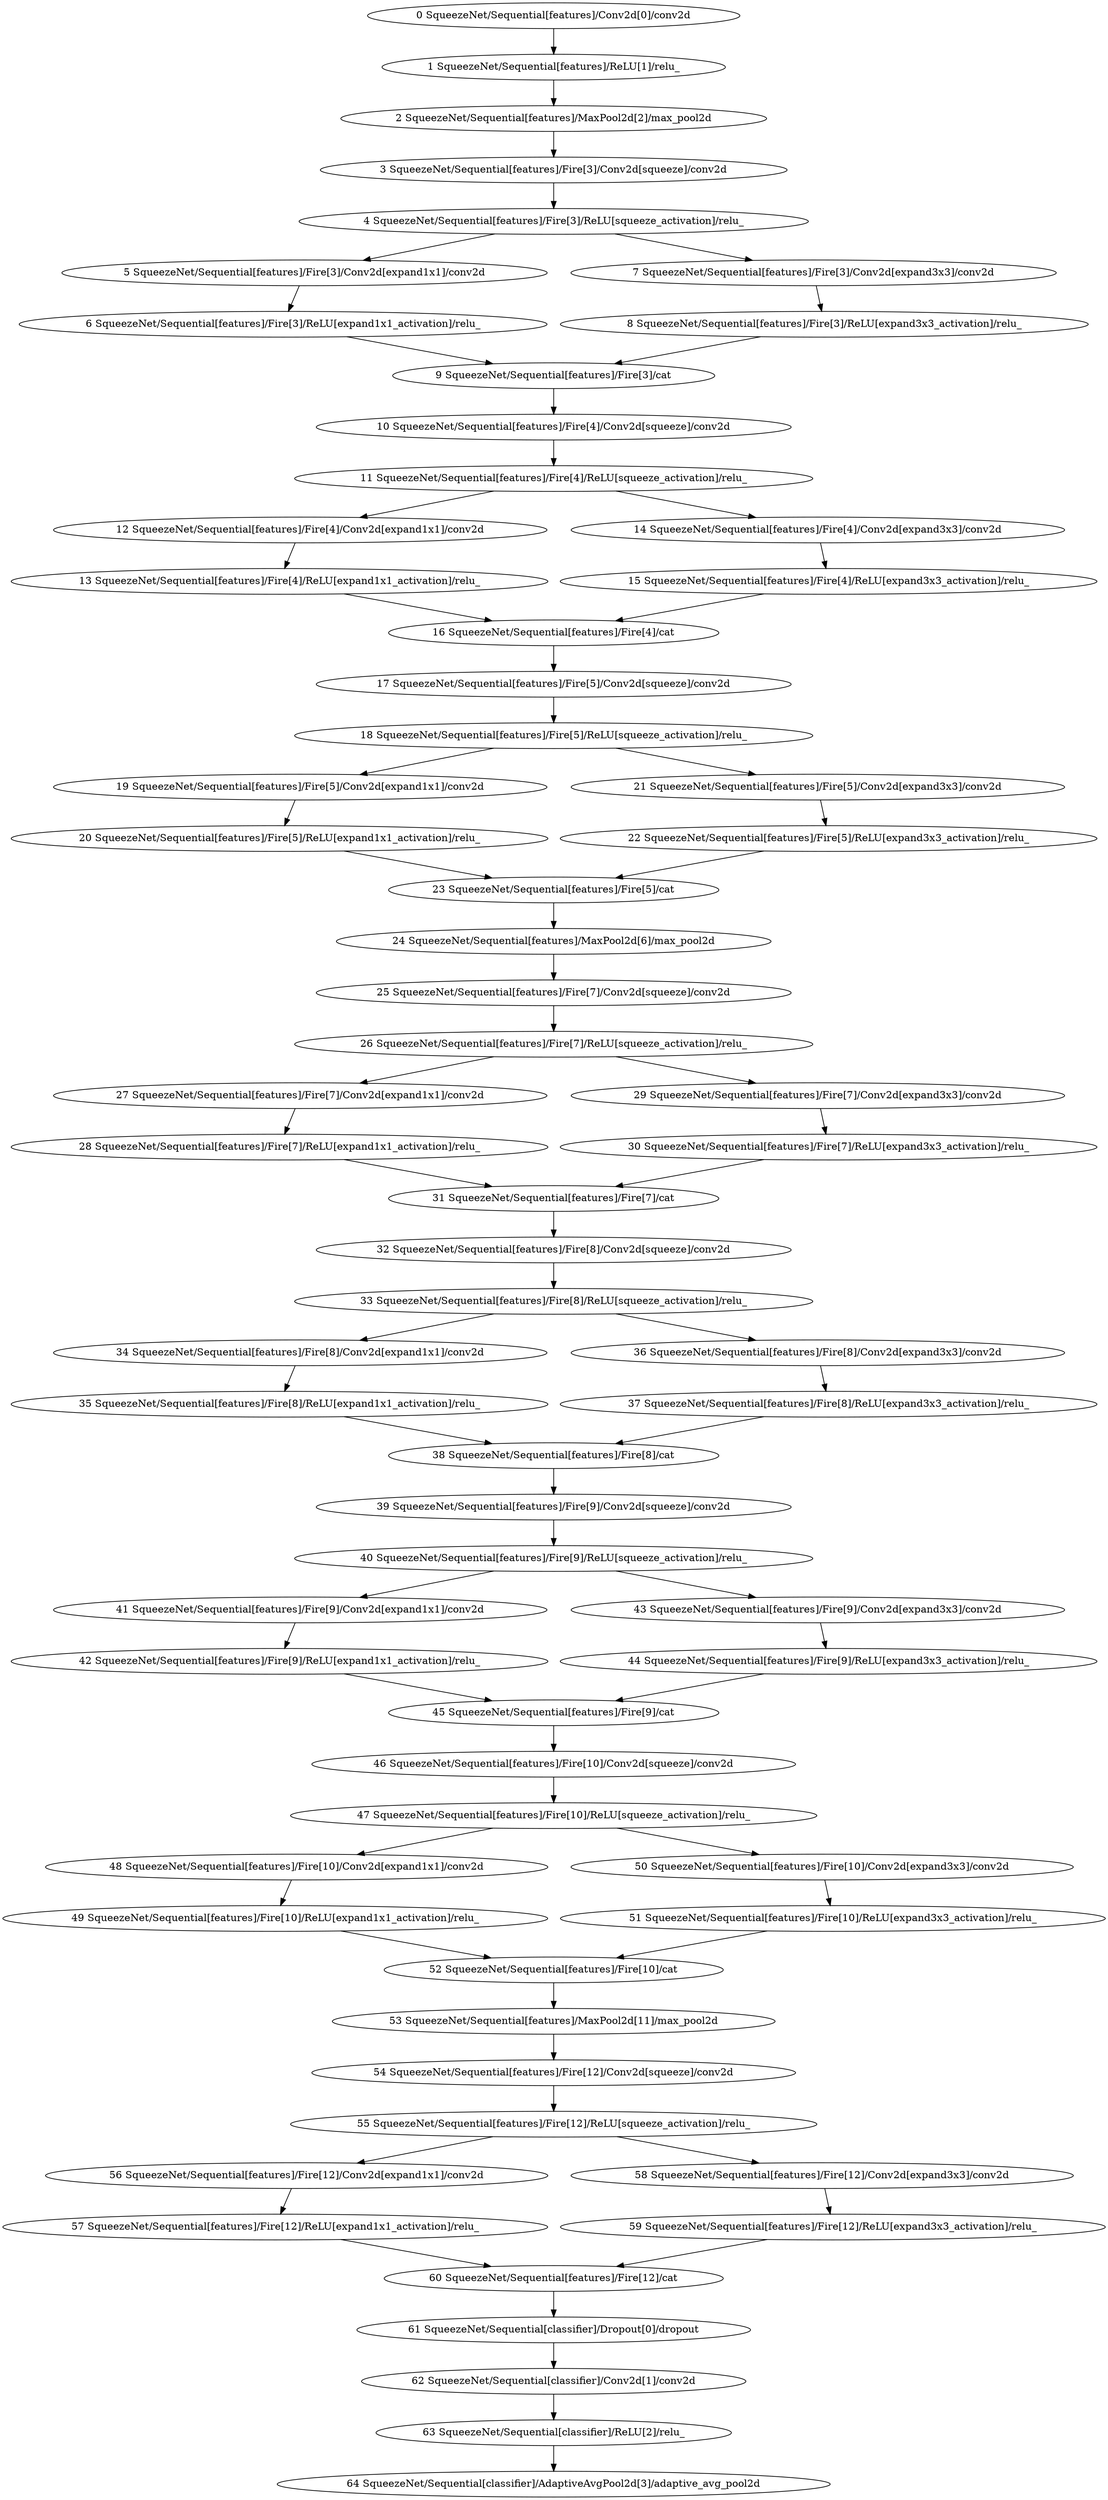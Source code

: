 strict digraph  {
"0 SqueezeNet/Sequential[features]/Conv2d[0]/conv2d" [id=0, scope="SqueezeNet/Sequential[features]/Conv2d[0]", type=conv2d];
"1 SqueezeNet/Sequential[features]/ReLU[1]/relu_" [id=1, scope="SqueezeNet/Sequential[features]/ReLU[1]", type=relu_];
"2 SqueezeNet/Sequential[features]/MaxPool2d[2]/max_pool2d" [id=2, scope="SqueezeNet/Sequential[features]/MaxPool2d[2]", type=max_pool2d];
"3 SqueezeNet/Sequential[features]/Fire[3]/Conv2d[squeeze]/conv2d" [id=3, scope="SqueezeNet/Sequential[features]/Fire[3]/Conv2d[squeeze]", type=conv2d];
"4 SqueezeNet/Sequential[features]/Fire[3]/ReLU[squeeze_activation]/relu_" [id=4, scope="SqueezeNet/Sequential[features]/Fire[3]/ReLU[squeeze_activation]", type=relu_];
"5 SqueezeNet/Sequential[features]/Fire[3]/Conv2d[expand1x1]/conv2d" [id=5, scope="SqueezeNet/Sequential[features]/Fire[3]/Conv2d[expand1x1]", type=conv2d];
"6 SqueezeNet/Sequential[features]/Fire[3]/ReLU[expand1x1_activation]/relu_" [id=6, scope="SqueezeNet/Sequential[features]/Fire[3]/ReLU[expand1x1_activation]", type=relu_];
"7 SqueezeNet/Sequential[features]/Fire[3]/Conv2d[expand3x3]/conv2d" [id=7, scope="SqueezeNet/Sequential[features]/Fire[3]/Conv2d[expand3x3]", type=conv2d];
"8 SqueezeNet/Sequential[features]/Fire[3]/ReLU[expand3x3_activation]/relu_" [id=8, scope="SqueezeNet/Sequential[features]/Fire[3]/ReLU[expand3x3_activation]", type=relu_];
"9 SqueezeNet/Sequential[features]/Fire[3]/cat" [id=9, scope="SqueezeNet/Sequential[features]/Fire[3]", type=cat];
"10 SqueezeNet/Sequential[features]/Fire[4]/Conv2d[squeeze]/conv2d" [id=10, scope="SqueezeNet/Sequential[features]/Fire[4]/Conv2d[squeeze]", type=conv2d];
"11 SqueezeNet/Sequential[features]/Fire[4]/ReLU[squeeze_activation]/relu_" [id=11, scope="SqueezeNet/Sequential[features]/Fire[4]/ReLU[squeeze_activation]", type=relu_];
"12 SqueezeNet/Sequential[features]/Fire[4]/Conv2d[expand1x1]/conv2d" [id=12, scope="SqueezeNet/Sequential[features]/Fire[4]/Conv2d[expand1x1]", type=conv2d];
"13 SqueezeNet/Sequential[features]/Fire[4]/ReLU[expand1x1_activation]/relu_" [id=13, scope="SqueezeNet/Sequential[features]/Fire[4]/ReLU[expand1x1_activation]", type=relu_];
"14 SqueezeNet/Sequential[features]/Fire[4]/Conv2d[expand3x3]/conv2d" [id=14, scope="SqueezeNet/Sequential[features]/Fire[4]/Conv2d[expand3x3]", type=conv2d];
"15 SqueezeNet/Sequential[features]/Fire[4]/ReLU[expand3x3_activation]/relu_" [id=15, scope="SqueezeNet/Sequential[features]/Fire[4]/ReLU[expand3x3_activation]", type=relu_];
"16 SqueezeNet/Sequential[features]/Fire[4]/cat" [id=16, scope="SqueezeNet/Sequential[features]/Fire[4]", type=cat];
"17 SqueezeNet/Sequential[features]/Fire[5]/Conv2d[squeeze]/conv2d" [id=17, scope="SqueezeNet/Sequential[features]/Fire[5]/Conv2d[squeeze]", type=conv2d];
"18 SqueezeNet/Sequential[features]/Fire[5]/ReLU[squeeze_activation]/relu_" [id=18, scope="SqueezeNet/Sequential[features]/Fire[5]/ReLU[squeeze_activation]", type=relu_];
"19 SqueezeNet/Sequential[features]/Fire[5]/Conv2d[expand1x1]/conv2d" [id=19, scope="SqueezeNet/Sequential[features]/Fire[5]/Conv2d[expand1x1]", type=conv2d];
"20 SqueezeNet/Sequential[features]/Fire[5]/ReLU[expand1x1_activation]/relu_" [id=20, scope="SqueezeNet/Sequential[features]/Fire[5]/ReLU[expand1x1_activation]", type=relu_];
"21 SqueezeNet/Sequential[features]/Fire[5]/Conv2d[expand3x3]/conv2d" [id=21, scope="SqueezeNet/Sequential[features]/Fire[5]/Conv2d[expand3x3]", type=conv2d];
"22 SqueezeNet/Sequential[features]/Fire[5]/ReLU[expand3x3_activation]/relu_" [id=22, scope="SqueezeNet/Sequential[features]/Fire[5]/ReLU[expand3x3_activation]", type=relu_];
"23 SqueezeNet/Sequential[features]/Fire[5]/cat" [id=23, scope="SqueezeNet/Sequential[features]/Fire[5]", type=cat];
"24 SqueezeNet/Sequential[features]/MaxPool2d[6]/max_pool2d" [id=24, scope="SqueezeNet/Sequential[features]/MaxPool2d[6]", type=max_pool2d];
"25 SqueezeNet/Sequential[features]/Fire[7]/Conv2d[squeeze]/conv2d" [id=25, scope="SqueezeNet/Sequential[features]/Fire[7]/Conv2d[squeeze]", type=conv2d];
"26 SqueezeNet/Sequential[features]/Fire[7]/ReLU[squeeze_activation]/relu_" [id=26, scope="SqueezeNet/Sequential[features]/Fire[7]/ReLU[squeeze_activation]", type=relu_];
"27 SqueezeNet/Sequential[features]/Fire[7]/Conv2d[expand1x1]/conv2d" [id=27, scope="SqueezeNet/Sequential[features]/Fire[7]/Conv2d[expand1x1]", type=conv2d];
"28 SqueezeNet/Sequential[features]/Fire[7]/ReLU[expand1x1_activation]/relu_" [id=28, scope="SqueezeNet/Sequential[features]/Fire[7]/ReLU[expand1x1_activation]", type=relu_];
"29 SqueezeNet/Sequential[features]/Fire[7]/Conv2d[expand3x3]/conv2d" [id=29, scope="SqueezeNet/Sequential[features]/Fire[7]/Conv2d[expand3x3]", type=conv2d];
"30 SqueezeNet/Sequential[features]/Fire[7]/ReLU[expand3x3_activation]/relu_" [id=30, scope="SqueezeNet/Sequential[features]/Fire[7]/ReLU[expand3x3_activation]", type=relu_];
"31 SqueezeNet/Sequential[features]/Fire[7]/cat" [id=31, scope="SqueezeNet/Sequential[features]/Fire[7]", type=cat];
"32 SqueezeNet/Sequential[features]/Fire[8]/Conv2d[squeeze]/conv2d" [id=32, scope="SqueezeNet/Sequential[features]/Fire[8]/Conv2d[squeeze]", type=conv2d];
"33 SqueezeNet/Sequential[features]/Fire[8]/ReLU[squeeze_activation]/relu_" [id=33, scope="SqueezeNet/Sequential[features]/Fire[8]/ReLU[squeeze_activation]", type=relu_];
"34 SqueezeNet/Sequential[features]/Fire[8]/Conv2d[expand1x1]/conv2d" [id=34, scope="SqueezeNet/Sequential[features]/Fire[8]/Conv2d[expand1x1]", type=conv2d];
"35 SqueezeNet/Sequential[features]/Fire[8]/ReLU[expand1x1_activation]/relu_" [id=35, scope="SqueezeNet/Sequential[features]/Fire[8]/ReLU[expand1x1_activation]", type=relu_];
"36 SqueezeNet/Sequential[features]/Fire[8]/Conv2d[expand3x3]/conv2d" [id=36, scope="SqueezeNet/Sequential[features]/Fire[8]/Conv2d[expand3x3]", type=conv2d];
"37 SqueezeNet/Sequential[features]/Fire[8]/ReLU[expand3x3_activation]/relu_" [id=37, scope="SqueezeNet/Sequential[features]/Fire[8]/ReLU[expand3x3_activation]", type=relu_];
"38 SqueezeNet/Sequential[features]/Fire[8]/cat" [id=38, scope="SqueezeNet/Sequential[features]/Fire[8]", type=cat];
"39 SqueezeNet/Sequential[features]/Fire[9]/Conv2d[squeeze]/conv2d" [id=39, scope="SqueezeNet/Sequential[features]/Fire[9]/Conv2d[squeeze]", type=conv2d];
"40 SqueezeNet/Sequential[features]/Fire[9]/ReLU[squeeze_activation]/relu_" [id=40, scope="SqueezeNet/Sequential[features]/Fire[9]/ReLU[squeeze_activation]", type=relu_];
"41 SqueezeNet/Sequential[features]/Fire[9]/Conv2d[expand1x1]/conv2d" [id=41, scope="SqueezeNet/Sequential[features]/Fire[9]/Conv2d[expand1x1]", type=conv2d];
"42 SqueezeNet/Sequential[features]/Fire[9]/ReLU[expand1x1_activation]/relu_" [id=42, scope="SqueezeNet/Sequential[features]/Fire[9]/ReLU[expand1x1_activation]", type=relu_];
"43 SqueezeNet/Sequential[features]/Fire[9]/Conv2d[expand3x3]/conv2d" [id=43, scope="SqueezeNet/Sequential[features]/Fire[9]/Conv2d[expand3x3]", type=conv2d];
"44 SqueezeNet/Sequential[features]/Fire[9]/ReLU[expand3x3_activation]/relu_" [id=44, scope="SqueezeNet/Sequential[features]/Fire[9]/ReLU[expand3x3_activation]", type=relu_];
"45 SqueezeNet/Sequential[features]/Fire[9]/cat" [id=45, scope="SqueezeNet/Sequential[features]/Fire[9]", type=cat];
"46 SqueezeNet/Sequential[features]/Fire[10]/Conv2d[squeeze]/conv2d" [id=46, scope="SqueezeNet/Sequential[features]/Fire[10]/Conv2d[squeeze]", type=conv2d];
"47 SqueezeNet/Sequential[features]/Fire[10]/ReLU[squeeze_activation]/relu_" [id=47, scope="SqueezeNet/Sequential[features]/Fire[10]/ReLU[squeeze_activation]", type=relu_];
"48 SqueezeNet/Sequential[features]/Fire[10]/Conv2d[expand1x1]/conv2d" [id=48, scope="SqueezeNet/Sequential[features]/Fire[10]/Conv2d[expand1x1]", type=conv2d];
"49 SqueezeNet/Sequential[features]/Fire[10]/ReLU[expand1x1_activation]/relu_" [id=49, scope="SqueezeNet/Sequential[features]/Fire[10]/ReLU[expand1x1_activation]", type=relu_];
"50 SqueezeNet/Sequential[features]/Fire[10]/Conv2d[expand3x3]/conv2d" [id=50, scope="SqueezeNet/Sequential[features]/Fire[10]/Conv2d[expand3x3]", type=conv2d];
"51 SqueezeNet/Sequential[features]/Fire[10]/ReLU[expand3x3_activation]/relu_" [id=51, scope="SqueezeNet/Sequential[features]/Fire[10]/ReLU[expand3x3_activation]", type=relu_];
"52 SqueezeNet/Sequential[features]/Fire[10]/cat" [id=52, scope="SqueezeNet/Sequential[features]/Fire[10]", type=cat];
"53 SqueezeNet/Sequential[features]/MaxPool2d[11]/max_pool2d" [id=53, scope="SqueezeNet/Sequential[features]/MaxPool2d[11]", type=max_pool2d];
"54 SqueezeNet/Sequential[features]/Fire[12]/Conv2d[squeeze]/conv2d" [id=54, scope="SqueezeNet/Sequential[features]/Fire[12]/Conv2d[squeeze]", type=conv2d];
"55 SqueezeNet/Sequential[features]/Fire[12]/ReLU[squeeze_activation]/relu_" [id=55, scope="SqueezeNet/Sequential[features]/Fire[12]/ReLU[squeeze_activation]", type=relu_];
"56 SqueezeNet/Sequential[features]/Fire[12]/Conv2d[expand1x1]/conv2d" [id=56, scope="SqueezeNet/Sequential[features]/Fire[12]/Conv2d[expand1x1]", type=conv2d];
"57 SqueezeNet/Sequential[features]/Fire[12]/ReLU[expand1x1_activation]/relu_" [id=57, scope="SqueezeNet/Sequential[features]/Fire[12]/ReLU[expand1x1_activation]", type=relu_];
"58 SqueezeNet/Sequential[features]/Fire[12]/Conv2d[expand3x3]/conv2d" [id=58, scope="SqueezeNet/Sequential[features]/Fire[12]/Conv2d[expand3x3]", type=conv2d];
"59 SqueezeNet/Sequential[features]/Fire[12]/ReLU[expand3x3_activation]/relu_" [id=59, scope="SqueezeNet/Sequential[features]/Fire[12]/ReLU[expand3x3_activation]", type=relu_];
"60 SqueezeNet/Sequential[features]/Fire[12]/cat" [id=60, scope="SqueezeNet/Sequential[features]/Fire[12]", type=cat];
"61 SqueezeNet/Sequential[classifier]/Dropout[0]/dropout" [id=61, scope="SqueezeNet/Sequential[classifier]/Dropout[0]", type=dropout];
"62 SqueezeNet/Sequential[classifier]/Conv2d[1]/conv2d" [id=62, scope="SqueezeNet/Sequential[classifier]/Conv2d[1]", type=conv2d];
"63 SqueezeNet/Sequential[classifier]/ReLU[2]/relu_" [id=63, scope="SqueezeNet/Sequential[classifier]/ReLU[2]", type=relu_];
"64 SqueezeNet/Sequential[classifier]/AdaptiveAvgPool2d[3]/adaptive_avg_pool2d" [id=64, scope="SqueezeNet/Sequential[classifier]/AdaptiveAvgPool2d[3]", type=adaptive_avg_pool2d];
"0 SqueezeNet/Sequential[features]/Conv2d[0]/conv2d" -> "1 SqueezeNet/Sequential[features]/ReLU[1]/relu_";
"1 SqueezeNet/Sequential[features]/ReLU[1]/relu_" -> "2 SqueezeNet/Sequential[features]/MaxPool2d[2]/max_pool2d";
"2 SqueezeNet/Sequential[features]/MaxPool2d[2]/max_pool2d" -> "3 SqueezeNet/Sequential[features]/Fire[3]/Conv2d[squeeze]/conv2d";
"3 SqueezeNet/Sequential[features]/Fire[3]/Conv2d[squeeze]/conv2d" -> "4 SqueezeNet/Sequential[features]/Fire[3]/ReLU[squeeze_activation]/relu_";
"4 SqueezeNet/Sequential[features]/Fire[3]/ReLU[squeeze_activation]/relu_" -> "5 SqueezeNet/Sequential[features]/Fire[3]/Conv2d[expand1x1]/conv2d";
"4 SqueezeNet/Sequential[features]/Fire[3]/ReLU[squeeze_activation]/relu_" -> "7 SqueezeNet/Sequential[features]/Fire[3]/Conv2d[expand3x3]/conv2d";
"5 SqueezeNet/Sequential[features]/Fire[3]/Conv2d[expand1x1]/conv2d" -> "6 SqueezeNet/Sequential[features]/Fire[3]/ReLU[expand1x1_activation]/relu_";
"6 SqueezeNet/Sequential[features]/Fire[3]/ReLU[expand1x1_activation]/relu_" -> "9 SqueezeNet/Sequential[features]/Fire[3]/cat";
"7 SqueezeNet/Sequential[features]/Fire[3]/Conv2d[expand3x3]/conv2d" -> "8 SqueezeNet/Sequential[features]/Fire[3]/ReLU[expand3x3_activation]/relu_";
"8 SqueezeNet/Sequential[features]/Fire[3]/ReLU[expand3x3_activation]/relu_" -> "9 SqueezeNet/Sequential[features]/Fire[3]/cat";
"9 SqueezeNet/Sequential[features]/Fire[3]/cat" -> "10 SqueezeNet/Sequential[features]/Fire[4]/Conv2d[squeeze]/conv2d";
"10 SqueezeNet/Sequential[features]/Fire[4]/Conv2d[squeeze]/conv2d" -> "11 SqueezeNet/Sequential[features]/Fire[4]/ReLU[squeeze_activation]/relu_";
"11 SqueezeNet/Sequential[features]/Fire[4]/ReLU[squeeze_activation]/relu_" -> "12 SqueezeNet/Sequential[features]/Fire[4]/Conv2d[expand1x1]/conv2d";
"11 SqueezeNet/Sequential[features]/Fire[4]/ReLU[squeeze_activation]/relu_" -> "14 SqueezeNet/Sequential[features]/Fire[4]/Conv2d[expand3x3]/conv2d";
"12 SqueezeNet/Sequential[features]/Fire[4]/Conv2d[expand1x1]/conv2d" -> "13 SqueezeNet/Sequential[features]/Fire[4]/ReLU[expand1x1_activation]/relu_";
"13 SqueezeNet/Sequential[features]/Fire[4]/ReLU[expand1x1_activation]/relu_" -> "16 SqueezeNet/Sequential[features]/Fire[4]/cat";
"14 SqueezeNet/Sequential[features]/Fire[4]/Conv2d[expand3x3]/conv2d" -> "15 SqueezeNet/Sequential[features]/Fire[4]/ReLU[expand3x3_activation]/relu_";
"15 SqueezeNet/Sequential[features]/Fire[4]/ReLU[expand3x3_activation]/relu_" -> "16 SqueezeNet/Sequential[features]/Fire[4]/cat";
"16 SqueezeNet/Sequential[features]/Fire[4]/cat" -> "17 SqueezeNet/Sequential[features]/Fire[5]/Conv2d[squeeze]/conv2d";
"17 SqueezeNet/Sequential[features]/Fire[5]/Conv2d[squeeze]/conv2d" -> "18 SqueezeNet/Sequential[features]/Fire[5]/ReLU[squeeze_activation]/relu_";
"18 SqueezeNet/Sequential[features]/Fire[5]/ReLU[squeeze_activation]/relu_" -> "19 SqueezeNet/Sequential[features]/Fire[5]/Conv2d[expand1x1]/conv2d";
"18 SqueezeNet/Sequential[features]/Fire[5]/ReLU[squeeze_activation]/relu_" -> "21 SqueezeNet/Sequential[features]/Fire[5]/Conv2d[expand3x3]/conv2d";
"19 SqueezeNet/Sequential[features]/Fire[5]/Conv2d[expand1x1]/conv2d" -> "20 SqueezeNet/Sequential[features]/Fire[5]/ReLU[expand1x1_activation]/relu_";
"20 SqueezeNet/Sequential[features]/Fire[5]/ReLU[expand1x1_activation]/relu_" -> "23 SqueezeNet/Sequential[features]/Fire[5]/cat";
"21 SqueezeNet/Sequential[features]/Fire[5]/Conv2d[expand3x3]/conv2d" -> "22 SqueezeNet/Sequential[features]/Fire[5]/ReLU[expand3x3_activation]/relu_";
"22 SqueezeNet/Sequential[features]/Fire[5]/ReLU[expand3x3_activation]/relu_" -> "23 SqueezeNet/Sequential[features]/Fire[5]/cat";
"23 SqueezeNet/Sequential[features]/Fire[5]/cat" -> "24 SqueezeNet/Sequential[features]/MaxPool2d[6]/max_pool2d";
"24 SqueezeNet/Sequential[features]/MaxPool2d[6]/max_pool2d" -> "25 SqueezeNet/Sequential[features]/Fire[7]/Conv2d[squeeze]/conv2d";
"25 SqueezeNet/Sequential[features]/Fire[7]/Conv2d[squeeze]/conv2d" -> "26 SqueezeNet/Sequential[features]/Fire[7]/ReLU[squeeze_activation]/relu_";
"26 SqueezeNet/Sequential[features]/Fire[7]/ReLU[squeeze_activation]/relu_" -> "27 SqueezeNet/Sequential[features]/Fire[7]/Conv2d[expand1x1]/conv2d";
"26 SqueezeNet/Sequential[features]/Fire[7]/ReLU[squeeze_activation]/relu_" -> "29 SqueezeNet/Sequential[features]/Fire[7]/Conv2d[expand3x3]/conv2d";
"27 SqueezeNet/Sequential[features]/Fire[7]/Conv2d[expand1x1]/conv2d" -> "28 SqueezeNet/Sequential[features]/Fire[7]/ReLU[expand1x1_activation]/relu_";
"28 SqueezeNet/Sequential[features]/Fire[7]/ReLU[expand1x1_activation]/relu_" -> "31 SqueezeNet/Sequential[features]/Fire[7]/cat";
"29 SqueezeNet/Sequential[features]/Fire[7]/Conv2d[expand3x3]/conv2d" -> "30 SqueezeNet/Sequential[features]/Fire[7]/ReLU[expand3x3_activation]/relu_";
"30 SqueezeNet/Sequential[features]/Fire[7]/ReLU[expand3x3_activation]/relu_" -> "31 SqueezeNet/Sequential[features]/Fire[7]/cat";
"31 SqueezeNet/Sequential[features]/Fire[7]/cat" -> "32 SqueezeNet/Sequential[features]/Fire[8]/Conv2d[squeeze]/conv2d";
"32 SqueezeNet/Sequential[features]/Fire[8]/Conv2d[squeeze]/conv2d" -> "33 SqueezeNet/Sequential[features]/Fire[8]/ReLU[squeeze_activation]/relu_";
"33 SqueezeNet/Sequential[features]/Fire[8]/ReLU[squeeze_activation]/relu_" -> "34 SqueezeNet/Sequential[features]/Fire[8]/Conv2d[expand1x1]/conv2d";
"33 SqueezeNet/Sequential[features]/Fire[8]/ReLU[squeeze_activation]/relu_" -> "36 SqueezeNet/Sequential[features]/Fire[8]/Conv2d[expand3x3]/conv2d";
"34 SqueezeNet/Sequential[features]/Fire[8]/Conv2d[expand1x1]/conv2d" -> "35 SqueezeNet/Sequential[features]/Fire[8]/ReLU[expand1x1_activation]/relu_";
"35 SqueezeNet/Sequential[features]/Fire[8]/ReLU[expand1x1_activation]/relu_" -> "38 SqueezeNet/Sequential[features]/Fire[8]/cat";
"36 SqueezeNet/Sequential[features]/Fire[8]/Conv2d[expand3x3]/conv2d" -> "37 SqueezeNet/Sequential[features]/Fire[8]/ReLU[expand3x3_activation]/relu_";
"37 SqueezeNet/Sequential[features]/Fire[8]/ReLU[expand3x3_activation]/relu_" -> "38 SqueezeNet/Sequential[features]/Fire[8]/cat";
"38 SqueezeNet/Sequential[features]/Fire[8]/cat" -> "39 SqueezeNet/Sequential[features]/Fire[9]/Conv2d[squeeze]/conv2d";
"39 SqueezeNet/Sequential[features]/Fire[9]/Conv2d[squeeze]/conv2d" -> "40 SqueezeNet/Sequential[features]/Fire[9]/ReLU[squeeze_activation]/relu_";
"40 SqueezeNet/Sequential[features]/Fire[9]/ReLU[squeeze_activation]/relu_" -> "41 SqueezeNet/Sequential[features]/Fire[9]/Conv2d[expand1x1]/conv2d";
"40 SqueezeNet/Sequential[features]/Fire[9]/ReLU[squeeze_activation]/relu_" -> "43 SqueezeNet/Sequential[features]/Fire[9]/Conv2d[expand3x3]/conv2d";
"41 SqueezeNet/Sequential[features]/Fire[9]/Conv2d[expand1x1]/conv2d" -> "42 SqueezeNet/Sequential[features]/Fire[9]/ReLU[expand1x1_activation]/relu_";
"42 SqueezeNet/Sequential[features]/Fire[9]/ReLU[expand1x1_activation]/relu_" -> "45 SqueezeNet/Sequential[features]/Fire[9]/cat";
"43 SqueezeNet/Sequential[features]/Fire[9]/Conv2d[expand3x3]/conv2d" -> "44 SqueezeNet/Sequential[features]/Fire[9]/ReLU[expand3x3_activation]/relu_";
"44 SqueezeNet/Sequential[features]/Fire[9]/ReLU[expand3x3_activation]/relu_" -> "45 SqueezeNet/Sequential[features]/Fire[9]/cat";
"45 SqueezeNet/Sequential[features]/Fire[9]/cat" -> "46 SqueezeNet/Sequential[features]/Fire[10]/Conv2d[squeeze]/conv2d";
"46 SqueezeNet/Sequential[features]/Fire[10]/Conv2d[squeeze]/conv2d" -> "47 SqueezeNet/Sequential[features]/Fire[10]/ReLU[squeeze_activation]/relu_";
"47 SqueezeNet/Sequential[features]/Fire[10]/ReLU[squeeze_activation]/relu_" -> "48 SqueezeNet/Sequential[features]/Fire[10]/Conv2d[expand1x1]/conv2d";
"47 SqueezeNet/Sequential[features]/Fire[10]/ReLU[squeeze_activation]/relu_" -> "50 SqueezeNet/Sequential[features]/Fire[10]/Conv2d[expand3x3]/conv2d";
"48 SqueezeNet/Sequential[features]/Fire[10]/Conv2d[expand1x1]/conv2d" -> "49 SqueezeNet/Sequential[features]/Fire[10]/ReLU[expand1x1_activation]/relu_";
"49 SqueezeNet/Sequential[features]/Fire[10]/ReLU[expand1x1_activation]/relu_" -> "52 SqueezeNet/Sequential[features]/Fire[10]/cat";
"50 SqueezeNet/Sequential[features]/Fire[10]/Conv2d[expand3x3]/conv2d" -> "51 SqueezeNet/Sequential[features]/Fire[10]/ReLU[expand3x3_activation]/relu_";
"51 SqueezeNet/Sequential[features]/Fire[10]/ReLU[expand3x3_activation]/relu_" -> "52 SqueezeNet/Sequential[features]/Fire[10]/cat";
"52 SqueezeNet/Sequential[features]/Fire[10]/cat" -> "53 SqueezeNet/Sequential[features]/MaxPool2d[11]/max_pool2d";
"53 SqueezeNet/Sequential[features]/MaxPool2d[11]/max_pool2d" -> "54 SqueezeNet/Sequential[features]/Fire[12]/Conv2d[squeeze]/conv2d";
"54 SqueezeNet/Sequential[features]/Fire[12]/Conv2d[squeeze]/conv2d" -> "55 SqueezeNet/Sequential[features]/Fire[12]/ReLU[squeeze_activation]/relu_";
"55 SqueezeNet/Sequential[features]/Fire[12]/ReLU[squeeze_activation]/relu_" -> "56 SqueezeNet/Sequential[features]/Fire[12]/Conv2d[expand1x1]/conv2d";
"55 SqueezeNet/Sequential[features]/Fire[12]/ReLU[squeeze_activation]/relu_" -> "58 SqueezeNet/Sequential[features]/Fire[12]/Conv2d[expand3x3]/conv2d";
"56 SqueezeNet/Sequential[features]/Fire[12]/Conv2d[expand1x1]/conv2d" -> "57 SqueezeNet/Sequential[features]/Fire[12]/ReLU[expand1x1_activation]/relu_";
"57 SqueezeNet/Sequential[features]/Fire[12]/ReLU[expand1x1_activation]/relu_" -> "60 SqueezeNet/Sequential[features]/Fire[12]/cat";
"58 SqueezeNet/Sequential[features]/Fire[12]/Conv2d[expand3x3]/conv2d" -> "59 SqueezeNet/Sequential[features]/Fire[12]/ReLU[expand3x3_activation]/relu_";
"59 SqueezeNet/Sequential[features]/Fire[12]/ReLU[expand3x3_activation]/relu_" -> "60 SqueezeNet/Sequential[features]/Fire[12]/cat";
"60 SqueezeNet/Sequential[features]/Fire[12]/cat" -> "61 SqueezeNet/Sequential[classifier]/Dropout[0]/dropout";
"61 SqueezeNet/Sequential[classifier]/Dropout[0]/dropout" -> "62 SqueezeNet/Sequential[classifier]/Conv2d[1]/conv2d";
"62 SqueezeNet/Sequential[classifier]/Conv2d[1]/conv2d" -> "63 SqueezeNet/Sequential[classifier]/ReLU[2]/relu_";
"63 SqueezeNet/Sequential[classifier]/ReLU[2]/relu_" -> "64 SqueezeNet/Sequential[classifier]/AdaptiveAvgPool2d[3]/adaptive_avg_pool2d";
}
